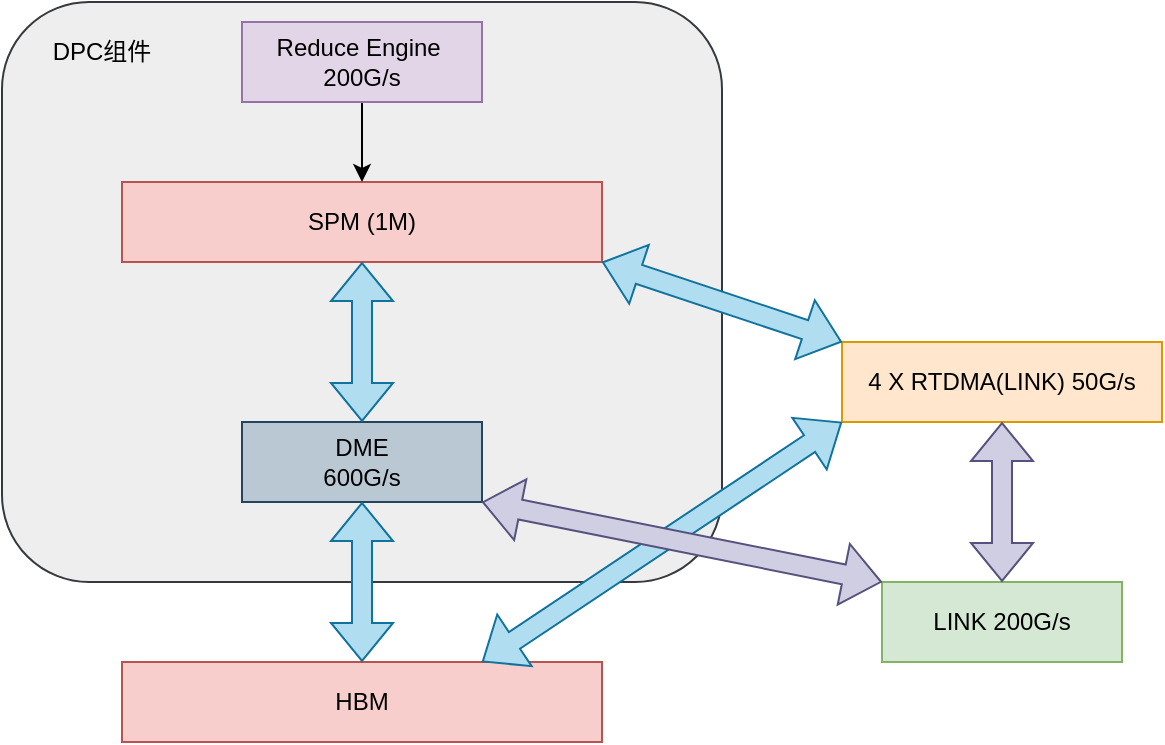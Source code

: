 <mxfile version="26.2.14">
  <diagram name="Page-1" id="BAZNEjQiYiwBuBGrkfMd">
    <mxGraphModel dx="818" dy="524" grid="1" gridSize="10" guides="1" tooltips="1" connect="1" arrows="1" fold="1" page="1" pageScale="1" pageWidth="850" pageHeight="1100" math="0" shadow="0">
      <root>
        <mxCell id="0" />
        <mxCell id="1" parent="0" />
        <mxCell id="03MMnGFfD5HlWXVESByX-23" value="" style="rounded=1;whiteSpace=wrap;html=1;fillColor=#eeeeee;strokeColor=#36393d;" vertex="1" parent="1">
          <mxGeometry x="180" y="150" width="360" height="290" as="geometry" />
        </mxCell>
        <mxCell id="03MMnGFfD5HlWXVESByX-1" value="SPM (1M&lt;span style=&quot;background-color: transparent; color: light-dark(rgb(0, 0, 0), rgb(255, 255, 255));&quot;&gt;)&lt;/span&gt;" style="rounded=0;whiteSpace=wrap;html=1;fillColor=#f8cecc;strokeColor=#b85450;" vertex="1" parent="1">
          <mxGeometry x="240" y="240" width="240" height="40" as="geometry" />
        </mxCell>
        <mxCell id="03MMnGFfD5HlWXVESByX-3" value="" style="edgeStyle=orthogonalEdgeStyle;rounded=0;orthogonalLoop=1;jettySize=auto;html=1;" edge="1" parent="1" source="03MMnGFfD5HlWXVESByX-2" target="03MMnGFfD5HlWXVESByX-1">
          <mxGeometry relative="1" as="geometry" />
        </mxCell>
        <mxCell id="03MMnGFfD5HlWXVESByX-2" value="Reduce Engine&amp;nbsp;&lt;div&gt;200G/s&lt;/div&gt;" style="rounded=0;whiteSpace=wrap;html=1;fillColor=#e1d5e7;strokeColor=#9673a6;" vertex="1" parent="1">
          <mxGeometry x="300" y="160" width="120" height="40" as="geometry" />
        </mxCell>
        <mxCell id="03MMnGFfD5HlWXVESByX-4" value="HBM" style="rounded=0;whiteSpace=wrap;html=1;fillColor=#f8cecc;strokeColor=#b85450;" vertex="1" parent="1">
          <mxGeometry x="240" y="480" width="240" height="40" as="geometry" />
        </mxCell>
        <mxCell id="03MMnGFfD5HlWXVESByX-6" value="DME&lt;div&gt;600G/s&lt;/div&gt;" style="rounded=0;whiteSpace=wrap;html=1;fillColor=#bac8d3;strokeColor=#23445d;" vertex="1" parent="1">
          <mxGeometry x="300" y="360" width="120" height="40" as="geometry" />
        </mxCell>
        <mxCell id="03MMnGFfD5HlWXVESByX-7" value="" style="shape=flexArrow;endArrow=classic;startArrow=classic;html=1;rounded=0;entryX=0.5;entryY=1;entryDx=0;entryDy=0;exitX=0.5;exitY=0;exitDx=0;exitDy=0;fillColor=#b1ddf0;strokeColor=#10739e;" edge="1" parent="1" source="03MMnGFfD5HlWXVESByX-6" target="03MMnGFfD5HlWXVESByX-1">
          <mxGeometry width="100" height="100" relative="1" as="geometry">
            <mxPoint x="380" y="440" as="sourcePoint" />
            <mxPoint x="480" y="340" as="targetPoint" />
          </mxGeometry>
        </mxCell>
        <mxCell id="03MMnGFfD5HlWXVESByX-8" value="" style="shape=flexArrow;endArrow=classic;startArrow=classic;html=1;rounded=0;exitX=0.5;exitY=0;exitDx=0;exitDy=0;fillColor=#b1ddf0;strokeColor=#10739e;entryX=0.5;entryY=1;entryDx=0;entryDy=0;" edge="1" parent="1" source="03MMnGFfD5HlWXVESByX-4" target="03MMnGFfD5HlWXVESByX-6">
          <mxGeometry width="100" height="100" relative="1" as="geometry">
            <mxPoint x="359.5" y="480" as="sourcePoint" />
            <mxPoint x="180" y="410" as="targetPoint" />
          </mxGeometry>
        </mxCell>
        <mxCell id="03MMnGFfD5HlWXVESByX-15" value="4 X RTDMA(LINK&lt;span style=&quot;background-color: transparent; color: light-dark(rgb(0, 0, 0), rgb(255, 255, 255));&quot;&gt;) 50G/s&lt;/span&gt;" style="rounded=0;whiteSpace=wrap;html=1;fillColor=#ffe6cc;strokeColor=#d79b00;" vertex="1" parent="1">
          <mxGeometry x="600" y="320" width="160" height="40" as="geometry" />
        </mxCell>
        <mxCell id="03MMnGFfD5HlWXVESByX-17" value="" style="shape=flexArrow;endArrow=classic;startArrow=classic;html=1;rounded=0;entryX=1;entryY=1;entryDx=0;entryDy=0;exitX=0;exitY=0;exitDx=0;exitDy=0;fillColor=#b1ddf0;strokeColor=#10739e;" edge="1" parent="1" source="03MMnGFfD5HlWXVESByX-15" target="03MMnGFfD5HlWXVESByX-1">
          <mxGeometry width="100" height="100" relative="1" as="geometry">
            <mxPoint x="190" y="370" as="sourcePoint" />
            <mxPoint x="370" y="290" as="targetPoint" />
          </mxGeometry>
        </mxCell>
        <mxCell id="03MMnGFfD5HlWXVESByX-18" value="LINK 200G/s" style="rounded=0;whiteSpace=wrap;html=1;fillColor=#d5e8d4;strokeColor=#82b366;" vertex="1" parent="1">
          <mxGeometry x="620" y="440" width="120" height="40" as="geometry" />
        </mxCell>
        <mxCell id="03MMnGFfD5HlWXVESByX-19" value="" style="shape=flexArrow;endArrow=classic;startArrow=classic;html=1;rounded=0;exitX=0.5;exitY=0;exitDx=0;exitDy=0;fillColor=#d0cee2;strokeColor=#56517e;entryX=0.5;entryY=1;entryDx=0;entryDy=0;" edge="1" parent="1" source="03MMnGFfD5HlWXVESByX-18" target="03MMnGFfD5HlWXVESByX-15">
          <mxGeometry width="100" height="100" relative="1" as="geometry">
            <mxPoint x="524" y="442" as="sourcePoint" />
            <mxPoint x="600" y="340" as="targetPoint" />
          </mxGeometry>
        </mxCell>
        <mxCell id="03MMnGFfD5HlWXVESByX-21" value="" style="shape=flexArrow;endArrow=classic;startArrow=classic;html=1;rounded=0;exitX=0.75;exitY=0;exitDx=0;exitDy=0;fillColor=#b1ddf0;strokeColor=#10739e;entryX=0;entryY=1;entryDx=0;entryDy=0;" edge="1" parent="1" source="03MMnGFfD5HlWXVESByX-4" target="03MMnGFfD5HlWXVESByX-15">
          <mxGeometry width="100" height="100" relative="1" as="geometry">
            <mxPoint x="190" y="490" as="sourcePoint" />
            <mxPoint x="190" y="410" as="targetPoint" />
          </mxGeometry>
        </mxCell>
        <mxCell id="03MMnGFfD5HlWXVESByX-22" value="" style="shape=flexArrow;endArrow=classic;startArrow=classic;html=1;rounded=0;exitX=0;exitY=0;exitDx=0;exitDy=0;fillColor=#d0cee2;strokeColor=#56517e;entryX=1;entryY=1;entryDx=0;entryDy=0;" edge="1" parent="1" source="03MMnGFfD5HlWXVESByX-18" target="03MMnGFfD5HlWXVESByX-6">
          <mxGeometry width="100" height="100" relative="1" as="geometry">
            <mxPoint x="450" y="490" as="sourcePoint" />
            <mxPoint x="450" y="410" as="targetPoint" />
          </mxGeometry>
        </mxCell>
        <mxCell id="03MMnGFfD5HlWXVESByX-24" value="DPC组件" style="text;html=1;align=center;verticalAlign=middle;whiteSpace=wrap;rounded=0;" vertex="1" parent="1">
          <mxGeometry x="200" y="160" width="60" height="30" as="geometry" />
        </mxCell>
      </root>
    </mxGraphModel>
  </diagram>
</mxfile>

